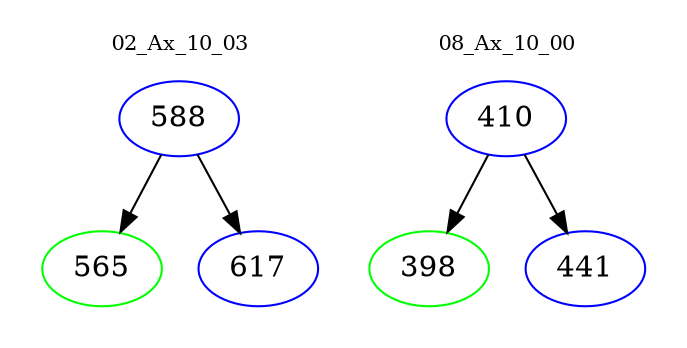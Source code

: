 digraph{
subgraph cluster_0 {
color = white
label = "02_Ax_10_03";
fontsize=10;
T0_588 [label="588", color="blue"]
T0_588 -> T0_565 [color="black"]
T0_565 [label="565", color="green"]
T0_588 -> T0_617 [color="black"]
T0_617 [label="617", color="blue"]
}
subgraph cluster_1 {
color = white
label = "08_Ax_10_00";
fontsize=10;
T1_410 [label="410", color="blue"]
T1_410 -> T1_398 [color="black"]
T1_398 [label="398", color="green"]
T1_410 -> T1_441 [color="black"]
T1_441 [label="441", color="blue"]
}
}
